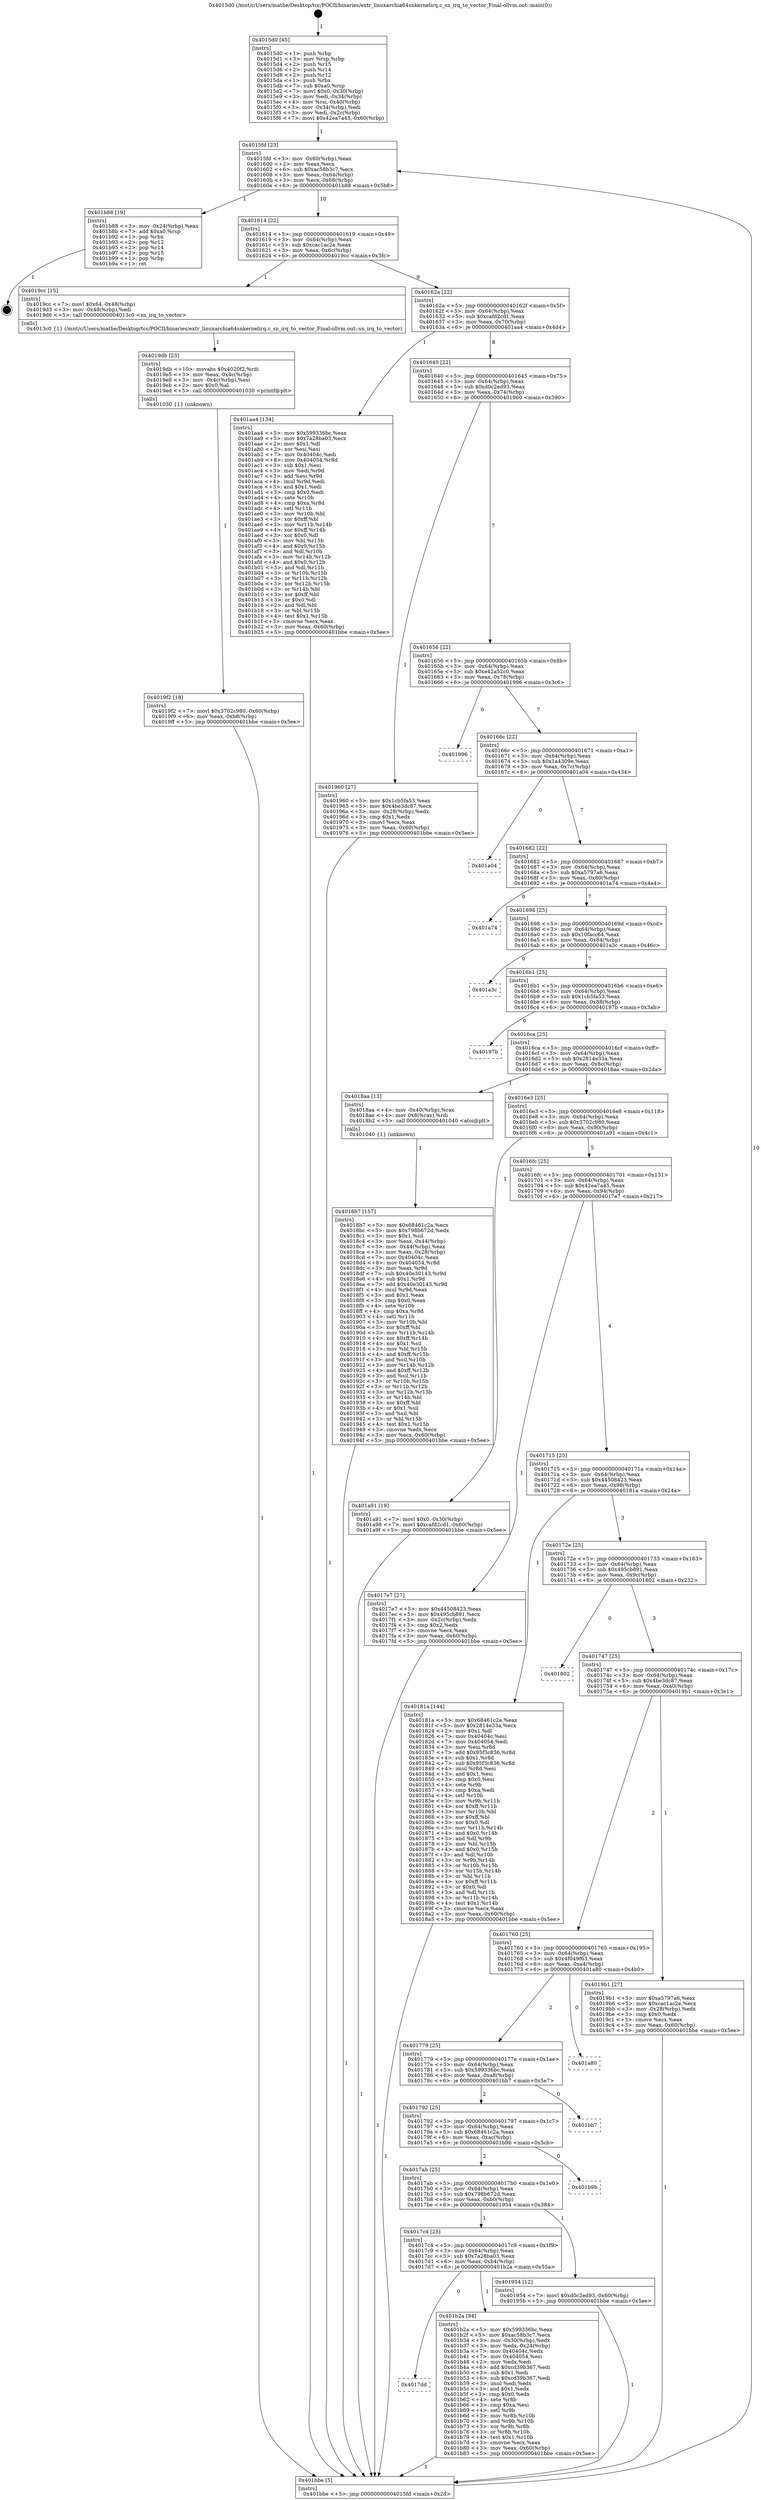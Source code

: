 digraph "0x4015d0" {
  label = "0x4015d0 (/mnt/c/Users/mathe/Desktop/tcc/POCII/binaries/extr_linuxarchia64snkernelirq.c_sn_irq_to_vector_Final-ollvm.out::main(0))"
  labelloc = "t"
  node[shape=record]

  Entry [label="",width=0.3,height=0.3,shape=circle,fillcolor=black,style=filled]
  "0x4015fd" [label="{
     0x4015fd [23]\l
     | [instrs]\l
     &nbsp;&nbsp;0x4015fd \<+3\>: mov -0x60(%rbp),%eax\l
     &nbsp;&nbsp;0x401600 \<+2\>: mov %eax,%ecx\l
     &nbsp;&nbsp;0x401602 \<+6\>: sub $0xac58b3c7,%ecx\l
     &nbsp;&nbsp;0x401608 \<+3\>: mov %eax,-0x64(%rbp)\l
     &nbsp;&nbsp;0x40160b \<+3\>: mov %ecx,-0x68(%rbp)\l
     &nbsp;&nbsp;0x40160e \<+6\>: je 0000000000401b88 \<main+0x5b8\>\l
  }"]
  "0x401b88" [label="{
     0x401b88 [19]\l
     | [instrs]\l
     &nbsp;&nbsp;0x401b88 \<+3\>: mov -0x24(%rbp),%eax\l
     &nbsp;&nbsp;0x401b8b \<+7\>: add $0xa0,%rsp\l
     &nbsp;&nbsp;0x401b92 \<+1\>: pop %rbx\l
     &nbsp;&nbsp;0x401b93 \<+2\>: pop %r12\l
     &nbsp;&nbsp;0x401b95 \<+2\>: pop %r14\l
     &nbsp;&nbsp;0x401b97 \<+2\>: pop %r15\l
     &nbsp;&nbsp;0x401b99 \<+1\>: pop %rbp\l
     &nbsp;&nbsp;0x401b9a \<+1\>: ret\l
  }"]
  "0x401614" [label="{
     0x401614 [22]\l
     | [instrs]\l
     &nbsp;&nbsp;0x401614 \<+5\>: jmp 0000000000401619 \<main+0x49\>\l
     &nbsp;&nbsp;0x401619 \<+3\>: mov -0x64(%rbp),%eax\l
     &nbsp;&nbsp;0x40161c \<+5\>: sub $0xcac1ac2e,%eax\l
     &nbsp;&nbsp;0x401621 \<+3\>: mov %eax,-0x6c(%rbp)\l
     &nbsp;&nbsp;0x401624 \<+6\>: je 00000000004019cc \<main+0x3fc\>\l
  }"]
  Exit [label="",width=0.3,height=0.3,shape=circle,fillcolor=black,style=filled,peripheries=2]
  "0x4019cc" [label="{
     0x4019cc [15]\l
     | [instrs]\l
     &nbsp;&nbsp;0x4019cc \<+7\>: movl $0x64,-0x48(%rbp)\l
     &nbsp;&nbsp;0x4019d3 \<+3\>: mov -0x48(%rbp),%edi\l
     &nbsp;&nbsp;0x4019d6 \<+5\>: call 00000000004013c0 \<sn_irq_to_vector\>\l
     | [calls]\l
     &nbsp;&nbsp;0x4013c0 \{1\} (/mnt/c/Users/mathe/Desktop/tcc/POCII/binaries/extr_linuxarchia64snkernelirq.c_sn_irq_to_vector_Final-ollvm.out::sn_irq_to_vector)\l
  }"]
  "0x40162a" [label="{
     0x40162a [22]\l
     | [instrs]\l
     &nbsp;&nbsp;0x40162a \<+5\>: jmp 000000000040162f \<main+0x5f\>\l
     &nbsp;&nbsp;0x40162f \<+3\>: mov -0x64(%rbp),%eax\l
     &nbsp;&nbsp;0x401632 \<+5\>: sub $0xcafd2cd1,%eax\l
     &nbsp;&nbsp;0x401637 \<+3\>: mov %eax,-0x70(%rbp)\l
     &nbsp;&nbsp;0x40163a \<+6\>: je 0000000000401aa4 \<main+0x4d4\>\l
  }"]
  "0x4017dd" [label="{
     0x4017dd\l
  }", style=dashed]
  "0x401aa4" [label="{
     0x401aa4 [134]\l
     | [instrs]\l
     &nbsp;&nbsp;0x401aa4 \<+5\>: mov $0x599336bc,%eax\l
     &nbsp;&nbsp;0x401aa9 \<+5\>: mov $0x7a28ba03,%ecx\l
     &nbsp;&nbsp;0x401aae \<+2\>: mov $0x1,%dl\l
     &nbsp;&nbsp;0x401ab0 \<+2\>: xor %esi,%esi\l
     &nbsp;&nbsp;0x401ab2 \<+7\>: mov 0x40404c,%edi\l
     &nbsp;&nbsp;0x401ab9 \<+8\>: mov 0x404054,%r8d\l
     &nbsp;&nbsp;0x401ac1 \<+3\>: sub $0x1,%esi\l
     &nbsp;&nbsp;0x401ac4 \<+3\>: mov %edi,%r9d\l
     &nbsp;&nbsp;0x401ac7 \<+3\>: add %esi,%r9d\l
     &nbsp;&nbsp;0x401aca \<+4\>: imul %r9d,%edi\l
     &nbsp;&nbsp;0x401ace \<+3\>: and $0x1,%edi\l
     &nbsp;&nbsp;0x401ad1 \<+3\>: cmp $0x0,%edi\l
     &nbsp;&nbsp;0x401ad4 \<+4\>: sete %r10b\l
     &nbsp;&nbsp;0x401ad8 \<+4\>: cmp $0xa,%r8d\l
     &nbsp;&nbsp;0x401adc \<+4\>: setl %r11b\l
     &nbsp;&nbsp;0x401ae0 \<+3\>: mov %r10b,%bl\l
     &nbsp;&nbsp;0x401ae3 \<+3\>: xor $0xff,%bl\l
     &nbsp;&nbsp;0x401ae6 \<+3\>: mov %r11b,%r14b\l
     &nbsp;&nbsp;0x401ae9 \<+4\>: xor $0xff,%r14b\l
     &nbsp;&nbsp;0x401aed \<+3\>: xor $0x0,%dl\l
     &nbsp;&nbsp;0x401af0 \<+3\>: mov %bl,%r15b\l
     &nbsp;&nbsp;0x401af3 \<+4\>: and $0x0,%r15b\l
     &nbsp;&nbsp;0x401af7 \<+3\>: and %dl,%r10b\l
     &nbsp;&nbsp;0x401afa \<+3\>: mov %r14b,%r12b\l
     &nbsp;&nbsp;0x401afd \<+4\>: and $0x0,%r12b\l
     &nbsp;&nbsp;0x401b01 \<+3\>: and %dl,%r11b\l
     &nbsp;&nbsp;0x401b04 \<+3\>: or %r10b,%r15b\l
     &nbsp;&nbsp;0x401b07 \<+3\>: or %r11b,%r12b\l
     &nbsp;&nbsp;0x401b0a \<+3\>: xor %r12b,%r15b\l
     &nbsp;&nbsp;0x401b0d \<+3\>: or %r14b,%bl\l
     &nbsp;&nbsp;0x401b10 \<+3\>: xor $0xff,%bl\l
     &nbsp;&nbsp;0x401b13 \<+3\>: or $0x0,%dl\l
     &nbsp;&nbsp;0x401b16 \<+2\>: and %dl,%bl\l
     &nbsp;&nbsp;0x401b18 \<+3\>: or %bl,%r15b\l
     &nbsp;&nbsp;0x401b1b \<+4\>: test $0x1,%r15b\l
     &nbsp;&nbsp;0x401b1f \<+3\>: cmovne %ecx,%eax\l
     &nbsp;&nbsp;0x401b22 \<+3\>: mov %eax,-0x60(%rbp)\l
     &nbsp;&nbsp;0x401b25 \<+5\>: jmp 0000000000401bbe \<main+0x5ee\>\l
  }"]
  "0x401640" [label="{
     0x401640 [22]\l
     | [instrs]\l
     &nbsp;&nbsp;0x401640 \<+5\>: jmp 0000000000401645 \<main+0x75\>\l
     &nbsp;&nbsp;0x401645 \<+3\>: mov -0x64(%rbp),%eax\l
     &nbsp;&nbsp;0x401648 \<+5\>: sub $0xd0c2ed93,%eax\l
     &nbsp;&nbsp;0x40164d \<+3\>: mov %eax,-0x74(%rbp)\l
     &nbsp;&nbsp;0x401650 \<+6\>: je 0000000000401960 \<main+0x390\>\l
  }"]
  "0x401b2a" [label="{
     0x401b2a [94]\l
     | [instrs]\l
     &nbsp;&nbsp;0x401b2a \<+5\>: mov $0x599336bc,%eax\l
     &nbsp;&nbsp;0x401b2f \<+5\>: mov $0xac58b3c7,%ecx\l
     &nbsp;&nbsp;0x401b34 \<+3\>: mov -0x30(%rbp),%edx\l
     &nbsp;&nbsp;0x401b37 \<+3\>: mov %edx,-0x24(%rbp)\l
     &nbsp;&nbsp;0x401b3a \<+7\>: mov 0x40404c,%edx\l
     &nbsp;&nbsp;0x401b41 \<+7\>: mov 0x404054,%esi\l
     &nbsp;&nbsp;0x401b48 \<+2\>: mov %edx,%edi\l
     &nbsp;&nbsp;0x401b4a \<+6\>: add $0xcd39b367,%edi\l
     &nbsp;&nbsp;0x401b50 \<+3\>: sub $0x1,%edi\l
     &nbsp;&nbsp;0x401b53 \<+6\>: sub $0xcd39b367,%edi\l
     &nbsp;&nbsp;0x401b59 \<+3\>: imul %edi,%edx\l
     &nbsp;&nbsp;0x401b5c \<+3\>: and $0x1,%edx\l
     &nbsp;&nbsp;0x401b5f \<+3\>: cmp $0x0,%edx\l
     &nbsp;&nbsp;0x401b62 \<+4\>: sete %r8b\l
     &nbsp;&nbsp;0x401b66 \<+3\>: cmp $0xa,%esi\l
     &nbsp;&nbsp;0x401b69 \<+4\>: setl %r9b\l
     &nbsp;&nbsp;0x401b6d \<+3\>: mov %r8b,%r10b\l
     &nbsp;&nbsp;0x401b70 \<+3\>: and %r9b,%r10b\l
     &nbsp;&nbsp;0x401b73 \<+3\>: xor %r9b,%r8b\l
     &nbsp;&nbsp;0x401b76 \<+3\>: or %r8b,%r10b\l
     &nbsp;&nbsp;0x401b79 \<+4\>: test $0x1,%r10b\l
     &nbsp;&nbsp;0x401b7d \<+3\>: cmovne %ecx,%eax\l
     &nbsp;&nbsp;0x401b80 \<+3\>: mov %eax,-0x60(%rbp)\l
     &nbsp;&nbsp;0x401b83 \<+5\>: jmp 0000000000401bbe \<main+0x5ee\>\l
  }"]
  "0x401960" [label="{
     0x401960 [27]\l
     | [instrs]\l
     &nbsp;&nbsp;0x401960 \<+5\>: mov $0x1cb5fa53,%eax\l
     &nbsp;&nbsp;0x401965 \<+5\>: mov $0x4be3dc87,%ecx\l
     &nbsp;&nbsp;0x40196a \<+3\>: mov -0x28(%rbp),%edx\l
     &nbsp;&nbsp;0x40196d \<+3\>: cmp $0x1,%edx\l
     &nbsp;&nbsp;0x401970 \<+3\>: cmovl %ecx,%eax\l
     &nbsp;&nbsp;0x401973 \<+3\>: mov %eax,-0x60(%rbp)\l
     &nbsp;&nbsp;0x401976 \<+5\>: jmp 0000000000401bbe \<main+0x5ee\>\l
  }"]
  "0x401656" [label="{
     0x401656 [22]\l
     | [instrs]\l
     &nbsp;&nbsp;0x401656 \<+5\>: jmp 000000000040165b \<main+0x8b\>\l
     &nbsp;&nbsp;0x40165b \<+3\>: mov -0x64(%rbp),%eax\l
     &nbsp;&nbsp;0x40165e \<+5\>: sub $0xe42a52c0,%eax\l
     &nbsp;&nbsp;0x401663 \<+3\>: mov %eax,-0x78(%rbp)\l
     &nbsp;&nbsp;0x401666 \<+6\>: je 0000000000401996 \<main+0x3c6\>\l
  }"]
  "0x4019f2" [label="{
     0x4019f2 [18]\l
     | [instrs]\l
     &nbsp;&nbsp;0x4019f2 \<+7\>: movl $0x3702c980,-0x60(%rbp)\l
     &nbsp;&nbsp;0x4019f9 \<+6\>: mov %eax,-0xb8(%rbp)\l
     &nbsp;&nbsp;0x4019ff \<+5\>: jmp 0000000000401bbe \<main+0x5ee\>\l
  }"]
  "0x401996" [label="{
     0x401996\l
  }", style=dashed]
  "0x40166c" [label="{
     0x40166c [22]\l
     | [instrs]\l
     &nbsp;&nbsp;0x40166c \<+5\>: jmp 0000000000401671 \<main+0xa1\>\l
     &nbsp;&nbsp;0x401671 \<+3\>: mov -0x64(%rbp),%eax\l
     &nbsp;&nbsp;0x401674 \<+5\>: sub $0x1a4309e,%eax\l
     &nbsp;&nbsp;0x401679 \<+3\>: mov %eax,-0x7c(%rbp)\l
     &nbsp;&nbsp;0x40167c \<+6\>: je 0000000000401a04 \<main+0x434\>\l
  }"]
  "0x4019db" [label="{
     0x4019db [23]\l
     | [instrs]\l
     &nbsp;&nbsp;0x4019db \<+10\>: movabs $0x4020f2,%rdi\l
     &nbsp;&nbsp;0x4019e5 \<+3\>: mov %eax,-0x4c(%rbp)\l
     &nbsp;&nbsp;0x4019e8 \<+3\>: mov -0x4c(%rbp),%esi\l
     &nbsp;&nbsp;0x4019eb \<+2\>: mov $0x0,%al\l
     &nbsp;&nbsp;0x4019ed \<+5\>: call 0000000000401030 \<printf@plt\>\l
     | [calls]\l
     &nbsp;&nbsp;0x401030 \{1\} (unknown)\l
  }"]
  "0x401a04" [label="{
     0x401a04\l
  }", style=dashed]
  "0x401682" [label="{
     0x401682 [22]\l
     | [instrs]\l
     &nbsp;&nbsp;0x401682 \<+5\>: jmp 0000000000401687 \<main+0xb7\>\l
     &nbsp;&nbsp;0x401687 \<+3\>: mov -0x64(%rbp),%eax\l
     &nbsp;&nbsp;0x40168a \<+5\>: sub $0xa5797a6,%eax\l
     &nbsp;&nbsp;0x40168f \<+3\>: mov %eax,-0x80(%rbp)\l
     &nbsp;&nbsp;0x401692 \<+6\>: je 0000000000401a74 \<main+0x4a4\>\l
  }"]
  "0x4017c4" [label="{
     0x4017c4 [25]\l
     | [instrs]\l
     &nbsp;&nbsp;0x4017c4 \<+5\>: jmp 00000000004017c9 \<main+0x1f9\>\l
     &nbsp;&nbsp;0x4017c9 \<+3\>: mov -0x64(%rbp),%eax\l
     &nbsp;&nbsp;0x4017cc \<+5\>: sub $0x7a28ba03,%eax\l
     &nbsp;&nbsp;0x4017d1 \<+6\>: mov %eax,-0xb4(%rbp)\l
     &nbsp;&nbsp;0x4017d7 \<+6\>: je 0000000000401b2a \<main+0x55a\>\l
  }"]
  "0x401a74" [label="{
     0x401a74\l
  }", style=dashed]
  "0x401698" [label="{
     0x401698 [25]\l
     | [instrs]\l
     &nbsp;&nbsp;0x401698 \<+5\>: jmp 000000000040169d \<main+0xcd\>\l
     &nbsp;&nbsp;0x40169d \<+3\>: mov -0x64(%rbp),%eax\l
     &nbsp;&nbsp;0x4016a0 \<+5\>: sub $0x10facc64,%eax\l
     &nbsp;&nbsp;0x4016a5 \<+6\>: mov %eax,-0x84(%rbp)\l
     &nbsp;&nbsp;0x4016ab \<+6\>: je 0000000000401a3c \<main+0x46c\>\l
  }"]
  "0x401954" [label="{
     0x401954 [12]\l
     | [instrs]\l
     &nbsp;&nbsp;0x401954 \<+7\>: movl $0xd0c2ed93,-0x60(%rbp)\l
     &nbsp;&nbsp;0x40195b \<+5\>: jmp 0000000000401bbe \<main+0x5ee\>\l
  }"]
  "0x401a3c" [label="{
     0x401a3c\l
  }", style=dashed]
  "0x4016b1" [label="{
     0x4016b1 [25]\l
     | [instrs]\l
     &nbsp;&nbsp;0x4016b1 \<+5\>: jmp 00000000004016b6 \<main+0xe6\>\l
     &nbsp;&nbsp;0x4016b6 \<+3\>: mov -0x64(%rbp),%eax\l
     &nbsp;&nbsp;0x4016b9 \<+5\>: sub $0x1cb5fa53,%eax\l
     &nbsp;&nbsp;0x4016be \<+6\>: mov %eax,-0x88(%rbp)\l
     &nbsp;&nbsp;0x4016c4 \<+6\>: je 000000000040197b \<main+0x3ab\>\l
  }"]
  "0x4017ab" [label="{
     0x4017ab [25]\l
     | [instrs]\l
     &nbsp;&nbsp;0x4017ab \<+5\>: jmp 00000000004017b0 \<main+0x1e0\>\l
     &nbsp;&nbsp;0x4017b0 \<+3\>: mov -0x64(%rbp),%eax\l
     &nbsp;&nbsp;0x4017b3 \<+5\>: sub $0x798b672d,%eax\l
     &nbsp;&nbsp;0x4017b8 \<+6\>: mov %eax,-0xb0(%rbp)\l
     &nbsp;&nbsp;0x4017be \<+6\>: je 0000000000401954 \<main+0x384\>\l
  }"]
  "0x40197b" [label="{
     0x40197b\l
  }", style=dashed]
  "0x4016ca" [label="{
     0x4016ca [25]\l
     | [instrs]\l
     &nbsp;&nbsp;0x4016ca \<+5\>: jmp 00000000004016cf \<main+0xff\>\l
     &nbsp;&nbsp;0x4016cf \<+3\>: mov -0x64(%rbp),%eax\l
     &nbsp;&nbsp;0x4016d2 \<+5\>: sub $0x2814e33a,%eax\l
     &nbsp;&nbsp;0x4016d7 \<+6\>: mov %eax,-0x8c(%rbp)\l
     &nbsp;&nbsp;0x4016dd \<+6\>: je 00000000004018aa \<main+0x2da\>\l
  }"]
  "0x401b9b" [label="{
     0x401b9b\l
  }", style=dashed]
  "0x4018aa" [label="{
     0x4018aa [13]\l
     | [instrs]\l
     &nbsp;&nbsp;0x4018aa \<+4\>: mov -0x40(%rbp),%rax\l
     &nbsp;&nbsp;0x4018ae \<+4\>: mov 0x8(%rax),%rdi\l
     &nbsp;&nbsp;0x4018b2 \<+5\>: call 0000000000401040 \<atoi@plt\>\l
     | [calls]\l
     &nbsp;&nbsp;0x401040 \{1\} (unknown)\l
  }"]
  "0x4016e3" [label="{
     0x4016e3 [25]\l
     | [instrs]\l
     &nbsp;&nbsp;0x4016e3 \<+5\>: jmp 00000000004016e8 \<main+0x118\>\l
     &nbsp;&nbsp;0x4016e8 \<+3\>: mov -0x64(%rbp),%eax\l
     &nbsp;&nbsp;0x4016eb \<+5\>: sub $0x3702c980,%eax\l
     &nbsp;&nbsp;0x4016f0 \<+6\>: mov %eax,-0x90(%rbp)\l
     &nbsp;&nbsp;0x4016f6 \<+6\>: je 0000000000401a91 \<main+0x4c1\>\l
  }"]
  "0x401792" [label="{
     0x401792 [25]\l
     | [instrs]\l
     &nbsp;&nbsp;0x401792 \<+5\>: jmp 0000000000401797 \<main+0x1c7\>\l
     &nbsp;&nbsp;0x401797 \<+3\>: mov -0x64(%rbp),%eax\l
     &nbsp;&nbsp;0x40179a \<+5\>: sub $0x68461c2a,%eax\l
     &nbsp;&nbsp;0x40179f \<+6\>: mov %eax,-0xac(%rbp)\l
     &nbsp;&nbsp;0x4017a5 \<+6\>: je 0000000000401b9b \<main+0x5cb\>\l
  }"]
  "0x401a91" [label="{
     0x401a91 [19]\l
     | [instrs]\l
     &nbsp;&nbsp;0x401a91 \<+7\>: movl $0x0,-0x30(%rbp)\l
     &nbsp;&nbsp;0x401a98 \<+7\>: movl $0xcafd2cd1,-0x60(%rbp)\l
     &nbsp;&nbsp;0x401a9f \<+5\>: jmp 0000000000401bbe \<main+0x5ee\>\l
  }"]
  "0x4016fc" [label="{
     0x4016fc [25]\l
     | [instrs]\l
     &nbsp;&nbsp;0x4016fc \<+5\>: jmp 0000000000401701 \<main+0x131\>\l
     &nbsp;&nbsp;0x401701 \<+3\>: mov -0x64(%rbp),%eax\l
     &nbsp;&nbsp;0x401704 \<+5\>: sub $0x42ea7a45,%eax\l
     &nbsp;&nbsp;0x401709 \<+6\>: mov %eax,-0x94(%rbp)\l
     &nbsp;&nbsp;0x40170f \<+6\>: je 00000000004017e7 \<main+0x217\>\l
  }"]
  "0x401bb7" [label="{
     0x401bb7\l
  }", style=dashed]
  "0x4017e7" [label="{
     0x4017e7 [27]\l
     | [instrs]\l
     &nbsp;&nbsp;0x4017e7 \<+5\>: mov $0x44508423,%eax\l
     &nbsp;&nbsp;0x4017ec \<+5\>: mov $0x495cb891,%ecx\l
     &nbsp;&nbsp;0x4017f1 \<+3\>: mov -0x2c(%rbp),%edx\l
     &nbsp;&nbsp;0x4017f4 \<+3\>: cmp $0x2,%edx\l
     &nbsp;&nbsp;0x4017f7 \<+3\>: cmovne %ecx,%eax\l
     &nbsp;&nbsp;0x4017fa \<+3\>: mov %eax,-0x60(%rbp)\l
     &nbsp;&nbsp;0x4017fd \<+5\>: jmp 0000000000401bbe \<main+0x5ee\>\l
  }"]
  "0x401715" [label="{
     0x401715 [25]\l
     | [instrs]\l
     &nbsp;&nbsp;0x401715 \<+5\>: jmp 000000000040171a \<main+0x14a\>\l
     &nbsp;&nbsp;0x40171a \<+3\>: mov -0x64(%rbp),%eax\l
     &nbsp;&nbsp;0x40171d \<+5\>: sub $0x44508423,%eax\l
     &nbsp;&nbsp;0x401722 \<+6\>: mov %eax,-0x98(%rbp)\l
     &nbsp;&nbsp;0x401728 \<+6\>: je 000000000040181a \<main+0x24a\>\l
  }"]
  "0x401bbe" [label="{
     0x401bbe [5]\l
     | [instrs]\l
     &nbsp;&nbsp;0x401bbe \<+5\>: jmp 00000000004015fd \<main+0x2d\>\l
  }"]
  "0x4015d0" [label="{
     0x4015d0 [45]\l
     | [instrs]\l
     &nbsp;&nbsp;0x4015d0 \<+1\>: push %rbp\l
     &nbsp;&nbsp;0x4015d1 \<+3\>: mov %rsp,%rbp\l
     &nbsp;&nbsp;0x4015d4 \<+2\>: push %r15\l
     &nbsp;&nbsp;0x4015d6 \<+2\>: push %r14\l
     &nbsp;&nbsp;0x4015d8 \<+2\>: push %r12\l
     &nbsp;&nbsp;0x4015da \<+1\>: push %rbx\l
     &nbsp;&nbsp;0x4015db \<+7\>: sub $0xa0,%rsp\l
     &nbsp;&nbsp;0x4015e2 \<+7\>: movl $0x0,-0x30(%rbp)\l
     &nbsp;&nbsp;0x4015e9 \<+3\>: mov %edi,-0x34(%rbp)\l
     &nbsp;&nbsp;0x4015ec \<+4\>: mov %rsi,-0x40(%rbp)\l
     &nbsp;&nbsp;0x4015f0 \<+3\>: mov -0x34(%rbp),%edi\l
     &nbsp;&nbsp;0x4015f3 \<+3\>: mov %edi,-0x2c(%rbp)\l
     &nbsp;&nbsp;0x4015f6 \<+7\>: movl $0x42ea7a45,-0x60(%rbp)\l
  }"]
  "0x401779" [label="{
     0x401779 [25]\l
     | [instrs]\l
     &nbsp;&nbsp;0x401779 \<+5\>: jmp 000000000040177e \<main+0x1ae\>\l
     &nbsp;&nbsp;0x40177e \<+3\>: mov -0x64(%rbp),%eax\l
     &nbsp;&nbsp;0x401781 \<+5\>: sub $0x599336bc,%eax\l
     &nbsp;&nbsp;0x401786 \<+6\>: mov %eax,-0xa8(%rbp)\l
     &nbsp;&nbsp;0x40178c \<+6\>: je 0000000000401bb7 \<main+0x5e7\>\l
  }"]
  "0x40181a" [label="{
     0x40181a [144]\l
     | [instrs]\l
     &nbsp;&nbsp;0x40181a \<+5\>: mov $0x68461c2a,%eax\l
     &nbsp;&nbsp;0x40181f \<+5\>: mov $0x2814e33a,%ecx\l
     &nbsp;&nbsp;0x401824 \<+2\>: mov $0x1,%dl\l
     &nbsp;&nbsp;0x401826 \<+7\>: mov 0x40404c,%esi\l
     &nbsp;&nbsp;0x40182d \<+7\>: mov 0x404054,%edi\l
     &nbsp;&nbsp;0x401834 \<+3\>: mov %esi,%r8d\l
     &nbsp;&nbsp;0x401837 \<+7\>: add $0x95f3c836,%r8d\l
     &nbsp;&nbsp;0x40183e \<+4\>: sub $0x1,%r8d\l
     &nbsp;&nbsp;0x401842 \<+7\>: sub $0x95f3c836,%r8d\l
     &nbsp;&nbsp;0x401849 \<+4\>: imul %r8d,%esi\l
     &nbsp;&nbsp;0x40184d \<+3\>: and $0x1,%esi\l
     &nbsp;&nbsp;0x401850 \<+3\>: cmp $0x0,%esi\l
     &nbsp;&nbsp;0x401853 \<+4\>: sete %r9b\l
     &nbsp;&nbsp;0x401857 \<+3\>: cmp $0xa,%edi\l
     &nbsp;&nbsp;0x40185a \<+4\>: setl %r10b\l
     &nbsp;&nbsp;0x40185e \<+3\>: mov %r9b,%r11b\l
     &nbsp;&nbsp;0x401861 \<+4\>: xor $0xff,%r11b\l
     &nbsp;&nbsp;0x401865 \<+3\>: mov %r10b,%bl\l
     &nbsp;&nbsp;0x401868 \<+3\>: xor $0xff,%bl\l
     &nbsp;&nbsp;0x40186b \<+3\>: xor $0x0,%dl\l
     &nbsp;&nbsp;0x40186e \<+3\>: mov %r11b,%r14b\l
     &nbsp;&nbsp;0x401871 \<+4\>: and $0x0,%r14b\l
     &nbsp;&nbsp;0x401875 \<+3\>: and %dl,%r9b\l
     &nbsp;&nbsp;0x401878 \<+3\>: mov %bl,%r15b\l
     &nbsp;&nbsp;0x40187b \<+4\>: and $0x0,%r15b\l
     &nbsp;&nbsp;0x40187f \<+3\>: and %dl,%r10b\l
     &nbsp;&nbsp;0x401882 \<+3\>: or %r9b,%r14b\l
     &nbsp;&nbsp;0x401885 \<+3\>: or %r10b,%r15b\l
     &nbsp;&nbsp;0x401888 \<+3\>: xor %r15b,%r14b\l
     &nbsp;&nbsp;0x40188b \<+3\>: or %bl,%r11b\l
     &nbsp;&nbsp;0x40188e \<+4\>: xor $0xff,%r11b\l
     &nbsp;&nbsp;0x401892 \<+3\>: or $0x0,%dl\l
     &nbsp;&nbsp;0x401895 \<+3\>: and %dl,%r11b\l
     &nbsp;&nbsp;0x401898 \<+3\>: or %r11b,%r14b\l
     &nbsp;&nbsp;0x40189b \<+4\>: test $0x1,%r14b\l
     &nbsp;&nbsp;0x40189f \<+3\>: cmovne %ecx,%eax\l
     &nbsp;&nbsp;0x4018a2 \<+3\>: mov %eax,-0x60(%rbp)\l
     &nbsp;&nbsp;0x4018a5 \<+5\>: jmp 0000000000401bbe \<main+0x5ee\>\l
  }"]
  "0x40172e" [label="{
     0x40172e [25]\l
     | [instrs]\l
     &nbsp;&nbsp;0x40172e \<+5\>: jmp 0000000000401733 \<main+0x163\>\l
     &nbsp;&nbsp;0x401733 \<+3\>: mov -0x64(%rbp),%eax\l
     &nbsp;&nbsp;0x401736 \<+5\>: sub $0x495cb891,%eax\l
     &nbsp;&nbsp;0x40173b \<+6\>: mov %eax,-0x9c(%rbp)\l
     &nbsp;&nbsp;0x401741 \<+6\>: je 0000000000401802 \<main+0x232\>\l
  }"]
  "0x4018b7" [label="{
     0x4018b7 [157]\l
     | [instrs]\l
     &nbsp;&nbsp;0x4018b7 \<+5\>: mov $0x68461c2a,%ecx\l
     &nbsp;&nbsp;0x4018bc \<+5\>: mov $0x798b672d,%edx\l
     &nbsp;&nbsp;0x4018c1 \<+3\>: mov $0x1,%sil\l
     &nbsp;&nbsp;0x4018c4 \<+3\>: mov %eax,-0x44(%rbp)\l
     &nbsp;&nbsp;0x4018c7 \<+3\>: mov -0x44(%rbp),%eax\l
     &nbsp;&nbsp;0x4018ca \<+3\>: mov %eax,-0x28(%rbp)\l
     &nbsp;&nbsp;0x4018cd \<+7\>: mov 0x40404c,%eax\l
     &nbsp;&nbsp;0x4018d4 \<+8\>: mov 0x404054,%r8d\l
     &nbsp;&nbsp;0x4018dc \<+3\>: mov %eax,%r9d\l
     &nbsp;&nbsp;0x4018df \<+7\>: sub $0x40e30143,%r9d\l
     &nbsp;&nbsp;0x4018e6 \<+4\>: sub $0x1,%r9d\l
     &nbsp;&nbsp;0x4018ea \<+7\>: add $0x40e30143,%r9d\l
     &nbsp;&nbsp;0x4018f1 \<+4\>: imul %r9d,%eax\l
     &nbsp;&nbsp;0x4018f5 \<+3\>: and $0x1,%eax\l
     &nbsp;&nbsp;0x4018f8 \<+3\>: cmp $0x0,%eax\l
     &nbsp;&nbsp;0x4018fb \<+4\>: sete %r10b\l
     &nbsp;&nbsp;0x4018ff \<+4\>: cmp $0xa,%r8d\l
     &nbsp;&nbsp;0x401903 \<+4\>: setl %r11b\l
     &nbsp;&nbsp;0x401907 \<+3\>: mov %r10b,%bl\l
     &nbsp;&nbsp;0x40190a \<+3\>: xor $0xff,%bl\l
     &nbsp;&nbsp;0x40190d \<+3\>: mov %r11b,%r14b\l
     &nbsp;&nbsp;0x401910 \<+4\>: xor $0xff,%r14b\l
     &nbsp;&nbsp;0x401914 \<+4\>: xor $0x1,%sil\l
     &nbsp;&nbsp;0x401918 \<+3\>: mov %bl,%r15b\l
     &nbsp;&nbsp;0x40191b \<+4\>: and $0xff,%r15b\l
     &nbsp;&nbsp;0x40191f \<+3\>: and %sil,%r10b\l
     &nbsp;&nbsp;0x401922 \<+3\>: mov %r14b,%r12b\l
     &nbsp;&nbsp;0x401925 \<+4\>: and $0xff,%r12b\l
     &nbsp;&nbsp;0x401929 \<+3\>: and %sil,%r11b\l
     &nbsp;&nbsp;0x40192c \<+3\>: or %r10b,%r15b\l
     &nbsp;&nbsp;0x40192f \<+3\>: or %r11b,%r12b\l
     &nbsp;&nbsp;0x401932 \<+3\>: xor %r12b,%r15b\l
     &nbsp;&nbsp;0x401935 \<+3\>: or %r14b,%bl\l
     &nbsp;&nbsp;0x401938 \<+3\>: xor $0xff,%bl\l
     &nbsp;&nbsp;0x40193b \<+4\>: or $0x1,%sil\l
     &nbsp;&nbsp;0x40193f \<+3\>: and %sil,%bl\l
     &nbsp;&nbsp;0x401942 \<+3\>: or %bl,%r15b\l
     &nbsp;&nbsp;0x401945 \<+4\>: test $0x1,%r15b\l
     &nbsp;&nbsp;0x401949 \<+3\>: cmovne %edx,%ecx\l
     &nbsp;&nbsp;0x40194c \<+3\>: mov %ecx,-0x60(%rbp)\l
     &nbsp;&nbsp;0x40194f \<+5\>: jmp 0000000000401bbe \<main+0x5ee\>\l
  }"]
  "0x401a80" [label="{
     0x401a80\l
  }", style=dashed]
  "0x401802" [label="{
     0x401802\l
  }", style=dashed]
  "0x401747" [label="{
     0x401747 [25]\l
     | [instrs]\l
     &nbsp;&nbsp;0x401747 \<+5\>: jmp 000000000040174c \<main+0x17c\>\l
     &nbsp;&nbsp;0x40174c \<+3\>: mov -0x64(%rbp),%eax\l
     &nbsp;&nbsp;0x40174f \<+5\>: sub $0x4be3dc87,%eax\l
     &nbsp;&nbsp;0x401754 \<+6\>: mov %eax,-0xa0(%rbp)\l
     &nbsp;&nbsp;0x40175a \<+6\>: je 00000000004019b1 \<main+0x3e1\>\l
  }"]
  "0x401760" [label="{
     0x401760 [25]\l
     | [instrs]\l
     &nbsp;&nbsp;0x401760 \<+5\>: jmp 0000000000401765 \<main+0x195\>\l
     &nbsp;&nbsp;0x401765 \<+3\>: mov -0x64(%rbp),%eax\l
     &nbsp;&nbsp;0x401768 \<+5\>: sub $0x4f049f63,%eax\l
     &nbsp;&nbsp;0x40176d \<+6\>: mov %eax,-0xa4(%rbp)\l
     &nbsp;&nbsp;0x401773 \<+6\>: je 0000000000401a80 \<main+0x4b0\>\l
  }"]
  "0x4019b1" [label="{
     0x4019b1 [27]\l
     | [instrs]\l
     &nbsp;&nbsp;0x4019b1 \<+5\>: mov $0xa5797a6,%eax\l
     &nbsp;&nbsp;0x4019b6 \<+5\>: mov $0xcac1ac2e,%ecx\l
     &nbsp;&nbsp;0x4019bb \<+3\>: mov -0x28(%rbp),%edx\l
     &nbsp;&nbsp;0x4019be \<+3\>: cmp $0x0,%edx\l
     &nbsp;&nbsp;0x4019c1 \<+3\>: cmove %ecx,%eax\l
     &nbsp;&nbsp;0x4019c4 \<+3\>: mov %eax,-0x60(%rbp)\l
     &nbsp;&nbsp;0x4019c7 \<+5\>: jmp 0000000000401bbe \<main+0x5ee\>\l
  }"]
  Entry -> "0x4015d0" [label=" 1"]
  "0x4015fd" -> "0x401b88" [label=" 1"]
  "0x4015fd" -> "0x401614" [label=" 10"]
  "0x401b88" -> Exit [label=" 1"]
  "0x401614" -> "0x4019cc" [label=" 1"]
  "0x401614" -> "0x40162a" [label=" 9"]
  "0x401b2a" -> "0x401bbe" [label=" 1"]
  "0x40162a" -> "0x401aa4" [label=" 1"]
  "0x40162a" -> "0x401640" [label=" 8"]
  "0x4017c4" -> "0x4017dd" [label=" 0"]
  "0x401640" -> "0x401960" [label=" 1"]
  "0x401640" -> "0x401656" [label=" 7"]
  "0x4017c4" -> "0x401b2a" [label=" 1"]
  "0x401656" -> "0x401996" [label=" 0"]
  "0x401656" -> "0x40166c" [label=" 7"]
  "0x401aa4" -> "0x401bbe" [label=" 1"]
  "0x40166c" -> "0x401a04" [label=" 0"]
  "0x40166c" -> "0x401682" [label=" 7"]
  "0x401a91" -> "0x401bbe" [label=" 1"]
  "0x401682" -> "0x401a74" [label=" 0"]
  "0x401682" -> "0x401698" [label=" 7"]
  "0x4019f2" -> "0x401bbe" [label=" 1"]
  "0x401698" -> "0x401a3c" [label=" 0"]
  "0x401698" -> "0x4016b1" [label=" 7"]
  "0x4019db" -> "0x4019f2" [label=" 1"]
  "0x4016b1" -> "0x40197b" [label=" 0"]
  "0x4016b1" -> "0x4016ca" [label=" 7"]
  "0x4019b1" -> "0x401bbe" [label=" 1"]
  "0x4016ca" -> "0x4018aa" [label=" 1"]
  "0x4016ca" -> "0x4016e3" [label=" 6"]
  "0x401960" -> "0x401bbe" [label=" 1"]
  "0x4016e3" -> "0x401a91" [label=" 1"]
  "0x4016e3" -> "0x4016fc" [label=" 5"]
  "0x4017ab" -> "0x4017c4" [label=" 1"]
  "0x4016fc" -> "0x4017e7" [label=" 1"]
  "0x4016fc" -> "0x401715" [label=" 4"]
  "0x4017e7" -> "0x401bbe" [label=" 1"]
  "0x4015d0" -> "0x4015fd" [label=" 1"]
  "0x401bbe" -> "0x4015fd" [label=" 10"]
  "0x4017ab" -> "0x401954" [label=" 1"]
  "0x401715" -> "0x40181a" [label=" 1"]
  "0x401715" -> "0x40172e" [label=" 3"]
  "0x40181a" -> "0x401bbe" [label=" 1"]
  "0x4018aa" -> "0x4018b7" [label=" 1"]
  "0x4018b7" -> "0x401bbe" [label=" 1"]
  "0x401792" -> "0x4017ab" [label=" 2"]
  "0x40172e" -> "0x401802" [label=" 0"]
  "0x40172e" -> "0x401747" [label=" 3"]
  "0x401792" -> "0x401b9b" [label=" 0"]
  "0x401747" -> "0x4019b1" [label=" 1"]
  "0x401747" -> "0x401760" [label=" 2"]
  "0x401954" -> "0x401bbe" [label=" 1"]
  "0x401760" -> "0x401a80" [label=" 0"]
  "0x401760" -> "0x401779" [label=" 2"]
  "0x4019cc" -> "0x4019db" [label=" 1"]
  "0x401779" -> "0x401bb7" [label=" 0"]
  "0x401779" -> "0x401792" [label=" 2"]
}
